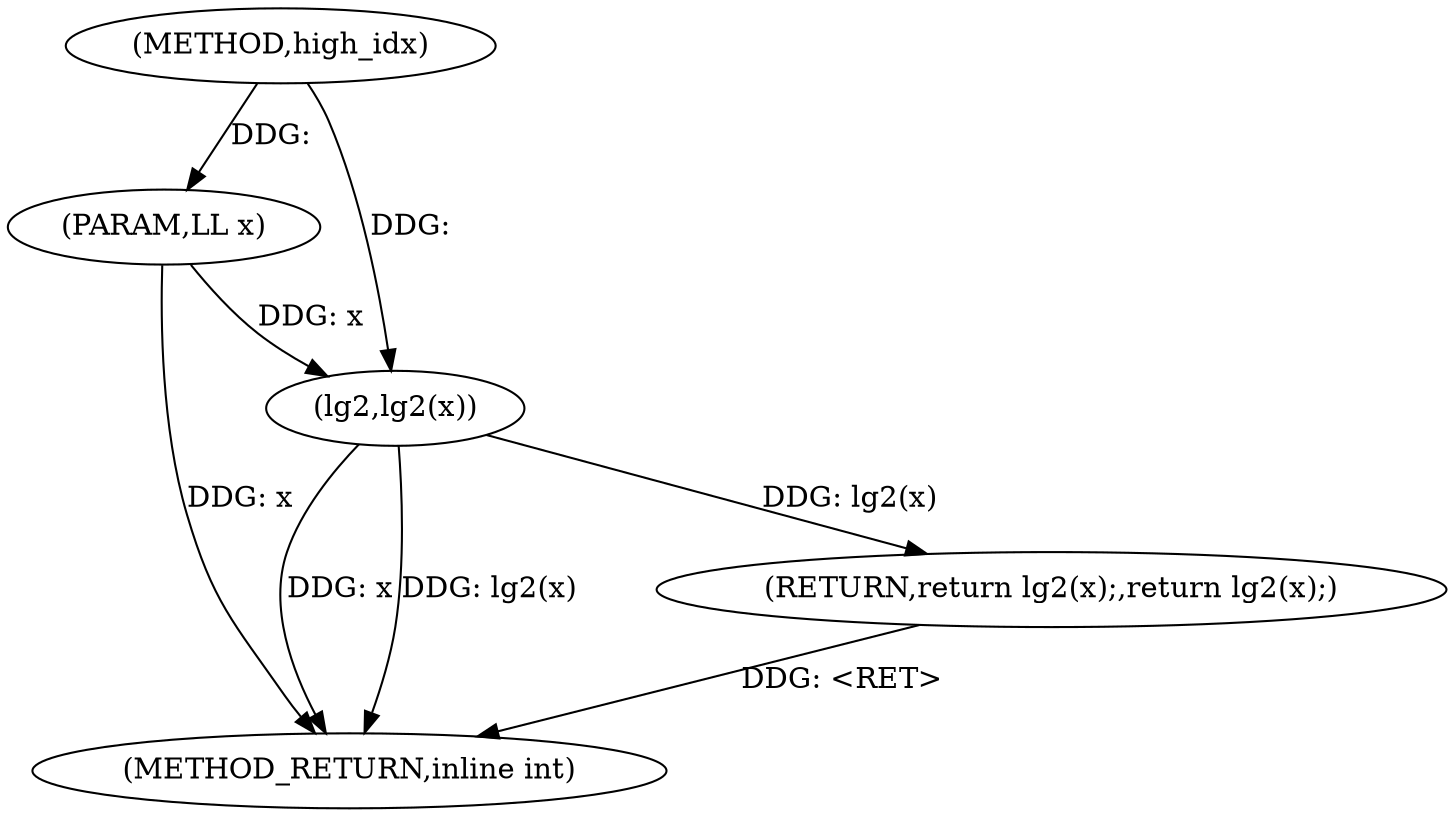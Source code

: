 digraph "high_idx" {  
"1001890" [label = "(METHOD,high_idx)" ]
"1001896" [label = "(METHOD_RETURN,inline int)" ]
"1001891" [label = "(PARAM,LL x)" ]
"1001893" [label = "(RETURN,return lg2(x);,return lg2(x);)" ]
"1001894" [label = "(lg2,lg2(x))" ]
  "1001893" -> "1001896"  [ label = "DDG: <RET>"] 
  "1001891" -> "1001896"  [ label = "DDG: x"] 
  "1001894" -> "1001896"  [ label = "DDG: x"] 
  "1001894" -> "1001896"  [ label = "DDG: lg2(x)"] 
  "1001890" -> "1001891"  [ label = "DDG: "] 
  "1001894" -> "1001893"  [ label = "DDG: lg2(x)"] 
  "1001891" -> "1001894"  [ label = "DDG: x"] 
  "1001890" -> "1001894"  [ label = "DDG: "] 
}
